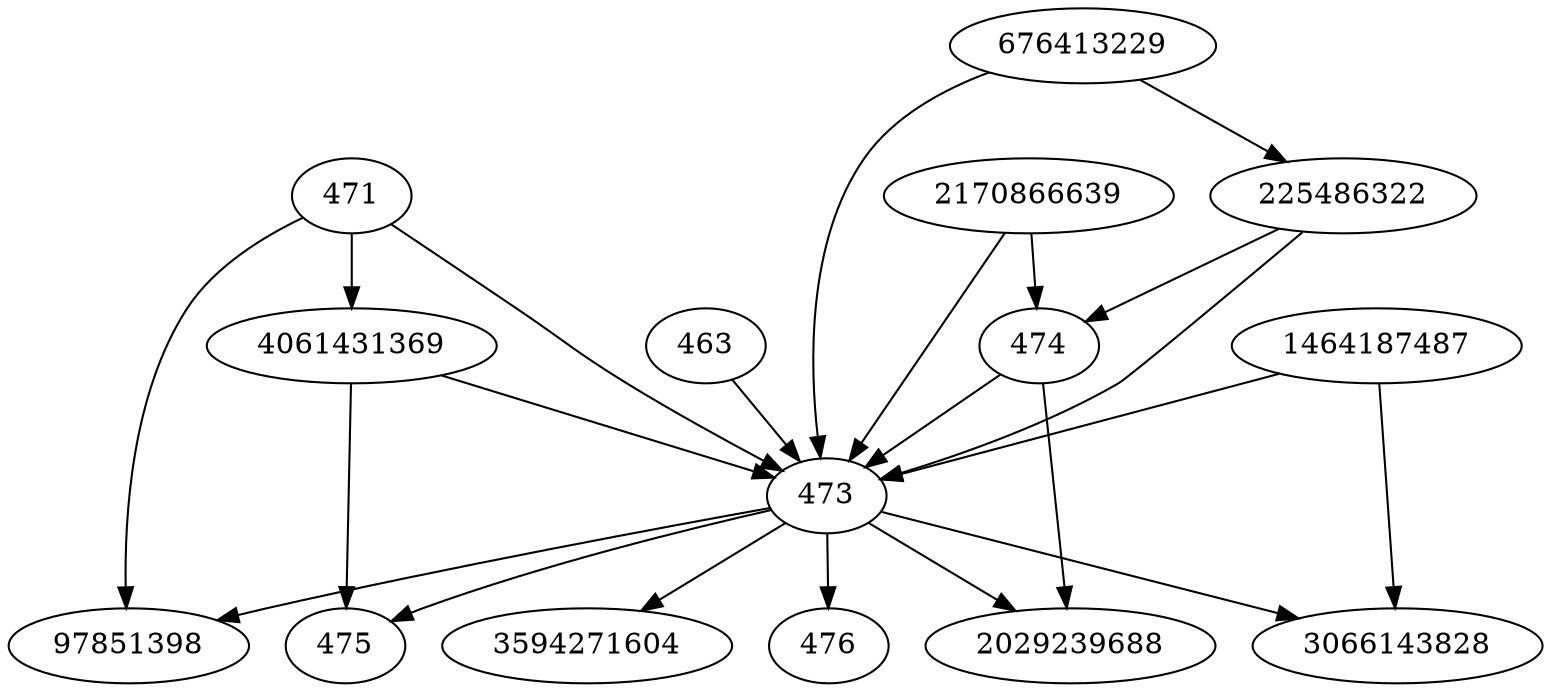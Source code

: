 strict digraph  {
97851398;
2029239688;
4061431369;
676413229;
463;
2170866639;
225486322;
3594271604;
3066143828;
471;
473;
474;
475;
476;
1464187487;
4061431369 -> 473;
4061431369 -> 475;
676413229 -> 225486322;
676413229 -> 473;
463 -> 473;
2170866639 -> 473;
2170866639 -> 474;
225486322 -> 474;
225486322 -> 473;
471 -> 97851398;
471 -> 473;
471 -> 4061431369;
473 -> 2029239688;
473 -> 97851398;
473 -> 3594271604;
473 -> 3066143828;
473 -> 475;
473 -> 476;
474 -> 2029239688;
474 -> 473;
1464187487 -> 3066143828;
1464187487 -> 473;
}
